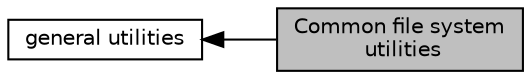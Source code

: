 digraph "Common file system utilities"
{
  edge [fontname="Helvetica",fontsize="10",labelfontname="Helvetica",labelfontsize="10"];
  node [fontname="Helvetica",fontsize="10",shape=box];
  rankdir=LR;
  Node2 [label="general utilities",height=0.2,width=0.4,color="black", fillcolor="white", style="filled",URL="$d4/d3a/group__util.html",tooltip=" "];
  Node1 [label="Common file system\l utilities",height=0.2,width=0.4,color="black", fillcolor="grey75", style="filled", fontcolor="black",tooltip="File system utility common operations."];
  Node2->Node1 [shape=plaintext, dir="back", style="solid"];
}
